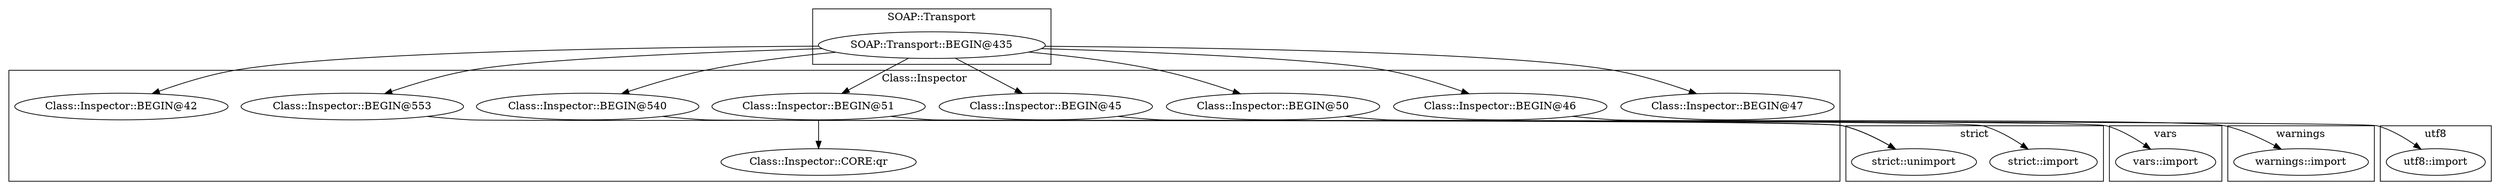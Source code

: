 digraph {
graph [overlap=false]
subgraph cluster_SOAP_Transport {
	label="SOAP::Transport";
	"SOAP::Transport::BEGIN@435";
}
subgraph cluster_warnings {
	label="warnings";
	"warnings::import";
}
subgraph cluster_vars {
	label="vars";
	"vars::import";
}
subgraph cluster_strict {
	label="strict";
	"strict::import";
	"strict::unimport";
}
subgraph cluster_utf8 {
	label="utf8";
	"utf8::import";
}
subgraph cluster_Class_Inspector {
	label="Class::Inspector";
	"Class::Inspector::BEGIN@47";
	"Class::Inspector::BEGIN@553";
	"Class::Inspector::BEGIN@50";
	"Class::Inspector::BEGIN@46";
	"Class::Inspector::BEGIN@45";
	"Class::Inspector::BEGIN@51";
	"Class::Inspector::CORE:qr";
	"Class::Inspector::BEGIN@540";
	"Class::Inspector::BEGIN@42";
}
"SOAP::Transport::BEGIN@435" -> "Class::Inspector::BEGIN@42";
"SOAP::Transport::BEGIN@435" -> "Class::Inspector::BEGIN@47";
"SOAP::Transport::BEGIN@435" -> "Class::Inspector::BEGIN@553";
"SOAP::Transport::BEGIN@435" -> "Class::Inspector::BEGIN@50";
"Class::Inspector::BEGIN@51" -> "Class::Inspector::CORE:qr";
"SOAP::Transport::BEGIN@435" -> "Class::Inspector::BEGIN@51";
"Class::Inspector::BEGIN@553" -> "strict::unimport";
"Class::Inspector::BEGIN@540" -> "strict::unimport";
"Class::Inspector::BEGIN@46" -> "warnings::import";
"SOAP::Transport::BEGIN@435" -> "Class::Inspector::BEGIN@46";
"SOAP::Transport::BEGIN@435" -> "Class::Inspector::BEGIN@45";
"Class::Inspector::BEGIN@50" -> "vars::import";
"SOAP::Transport::BEGIN@435" -> "Class::Inspector::BEGIN@540";
"Class::Inspector::BEGIN@51" -> "utf8::import";
"Class::Inspector::BEGIN@45" -> "strict::import";
}
